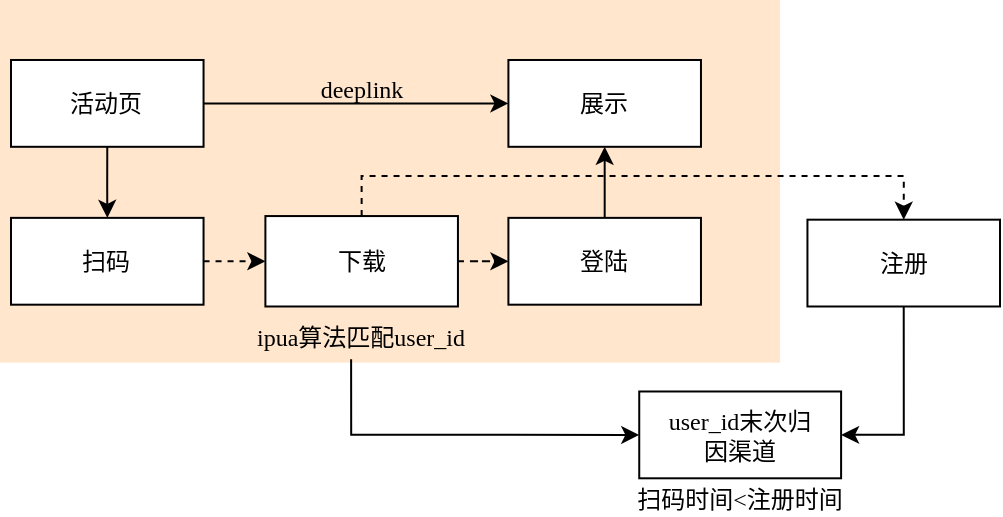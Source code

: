 <mxfile version="21.0.4" type="github">
  <diagram name="第 1 页" id="nfjLG6z6RxA7ImRb_6_W">
    <mxGraphModel dx="1621" dy="515" grid="1" gridSize="10" guides="1" tooltips="1" connect="1" arrows="1" fold="1" page="1" pageScale="1" pageWidth="827" pageHeight="1169" math="0" shadow="0">
      <root>
        <mxCell id="0" />
        <mxCell id="1" parent="0" />
        <mxCell id="Ae2xsXDVZNMWskplE-0U-3" value="" style="group;fontFamily=微软雅黑;" parent="1" connectable="0" vertex="1">
          <mxGeometry x="-86" y="310" width="500" height="170" as="geometry" />
        </mxCell>
        <mxCell id="Ae2xsXDVZNMWskplE-0U-4" value="扫码时间&amp;lt;注册时间" style="text;html=1;strokeColor=none;fillColor=none;align=center;verticalAlign=middle;whiteSpace=wrap;rounded=0;dashed=1;fontSize=12;fontFamily=微软雅黑;" parent="Ae2xsXDVZNMWskplE-0U-3" diagramCategory="general" diagramName="text" vertex="1">
          <mxGeometry x="288.213" y="169.998" width="163.75" as="geometry" />
        </mxCell>
        <mxCell id="Ae2xsXDVZNMWskplE-0U-5" value="" style="rounded=0;whiteSpace=wrap;html=1;dashed=1;fontSize=14;fillColor=#ffe6cc;strokeColor=none;fontFamily=微软雅黑;" parent="Ae2xsXDVZNMWskplE-0U-3" diagramCategory="general" diagramName="Rectangle" vertex="1">
          <mxGeometry y="-80" width="390" height="181.28" as="geometry" />
        </mxCell>
        <mxCell id="wi1eikMVPGR7oDqSvPlh-22" style="edgeStyle=orthogonalEdgeStyle;rounded=0;orthogonalLoop=1;jettySize=auto;html=1;exitX=0.5;exitY=0;exitDx=0;exitDy=0;entryX=0.5;entryY=1;entryDx=0;entryDy=0;" edge="1" parent="Ae2xsXDVZNMWskplE-0U-3" source="Ae2xsXDVZNMWskplE-0U-6" target="wi1eikMVPGR7oDqSvPlh-20">
          <mxGeometry relative="1" as="geometry" />
        </mxCell>
        <mxCell id="Ae2xsXDVZNMWskplE-0U-6" value="登陆" style="rounded=0;whiteSpace=wrap;html=1;fontFamily=微软雅黑;" parent="Ae2xsXDVZNMWskplE-0U-3" diagramCategory="general" diagramName="Rectangle" vertex="1">
          <mxGeometry x="254.204" y="28.936" width="96.274" height="43.404" as="geometry" />
        </mxCell>
        <mxCell id="Ae2xsXDVZNMWskplE-0U-7" style="edgeStyle=orthogonalEdgeStyle;rounded=0;orthogonalLoop=1;jettySize=auto;html=1;entryX=0;entryY=0.5;entryDx=0;entryDy=0;fontSize=14;dashed=1;fontFamily=微软雅黑;" parent="Ae2xsXDVZNMWskplE-0U-3" source="Ae2xsXDVZNMWskplE-0U-8" target="Ae2xsXDVZNMWskplE-0U-6" edge="1">
          <mxGeometry relative="1" as="geometry" />
        </mxCell>
        <mxCell id="Ae2xsXDVZNMWskplE-0U-8" value="下载" style="rounded=0;whiteSpace=wrap;html=1;fontFamily=微软雅黑;" parent="Ae2xsXDVZNMWskplE-0U-3" diagramCategory="general" diagramName="Rectangle" vertex="1">
          <mxGeometry x="132.701" y="28.032" width="96.272" height="45.213" as="geometry" />
        </mxCell>
        <mxCell id="Ae2xsXDVZNMWskplE-0U-9" style="edgeStyle=orthogonalEdgeStyle;rounded=0;orthogonalLoop=1;jettySize=auto;html=1;exitX=1;exitY=0.5;exitDx=0;exitDy=0;entryX=0;entryY=0.5;entryDx=0;entryDy=0;fontSize=14;dashed=1;fontFamily=微软雅黑;" parent="Ae2xsXDVZNMWskplE-0U-3" source="Ae2xsXDVZNMWskplE-0U-10" target="Ae2xsXDVZNMWskplE-0U-8" edge="1">
          <mxGeometry relative="1" as="geometry" />
        </mxCell>
        <mxCell id="Ae2xsXDVZNMWskplE-0U-10" value="扫码" style="rounded=0;whiteSpace=wrap;html=1;fontFamily=微软雅黑;" parent="Ae2xsXDVZNMWskplE-0U-3" diagramCategory="general" diagramName="Rectangle" vertex="1">
          <mxGeometry x="5.498" y="28.936" width="96.274" height="43.404" as="geometry" />
        </mxCell>
        <mxCell id="Ae2xsXDVZNMWskplE-0U-11" value="&lt;font style=&quot;font-size: 12px;&quot;&gt;ipua算法匹配user_id&lt;/font&gt;" style="text;html=1;strokeColor=none;fillColor=none;align=center;verticalAlign=middle;whiteSpace=wrap;rounded=0;dashed=1;fontSize=14;fontFamily=微软雅黑;" parent="Ae2xsXDVZNMWskplE-0U-3" diagramCategory="general" diagramName="text" vertex="1">
          <mxGeometry x="80.434" y="81.925" width="200.816" height="14.465" as="geometry" />
        </mxCell>
        <mxCell id="Ae2xsXDVZNMWskplE-0U-12" value="注册" style="rounded=0;whiteSpace=wrap;html=1;fontFamily=微软雅黑;" parent="Ae2xsXDVZNMWskplE-0U-3" diagramCategory="general" diagramName="Rectangle" vertex="1">
          <mxGeometry x="403.726" y="29.839" width="96.274" height="43.404" as="geometry" />
        </mxCell>
        <mxCell id="Ae2xsXDVZNMWskplE-0U-13" style="edgeStyle=orthogonalEdgeStyle;rounded=0;orthogonalLoop=1;jettySize=auto;html=1;exitX=0.5;exitY=0;exitDx=0;exitDy=0;entryX=0.5;entryY=0;entryDx=0;entryDy=0;fontSize=14;dashed=1;fontFamily=微软雅黑;" parent="Ae2xsXDVZNMWskplE-0U-3" source="Ae2xsXDVZNMWskplE-0U-8" target="Ae2xsXDVZNMWskplE-0U-12" edge="1">
          <mxGeometry relative="1" as="geometry" />
        </mxCell>
        <mxCell id="Ae2xsXDVZNMWskplE-0U-14" value="" style="rounded=0;whiteSpace=wrap;html=1;fontSize=14;fontFamily=微软雅黑;" parent="Ae2xsXDVZNMWskplE-0U-3" diagramCategory="general" diagramName="Rectangle" vertex="1">
          <mxGeometry x="319.622" y="115.745" width="100.932" height="43.404" as="geometry" />
        </mxCell>
        <mxCell id="Ae2xsXDVZNMWskplE-0U-15" style="edgeStyle=orthogonalEdgeStyle;rounded=0;orthogonalLoop=1;jettySize=auto;html=1;entryX=0;entryY=0.5;entryDx=0;entryDy=0;fontSize=14;fontFamily=微软雅黑;" parent="Ae2xsXDVZNMWskplE-0U-3" target="Ae2xsXDVZNMWskplE-0U-14" edge="1">
          <mxGeometry relative="1" as="geometry">
            <mxPoint x="175.556" y="99.655" as="sourcePoint" />
            <Array as="points">
              <mxPoint x="175.556" y="137.759" />
            </Array>
          </mxGeometry>
        </mxCell>
        <mxCell id="Ae2xsXDVZNMWskplE-0U-16" style="edgeStyle=orthogonalEdgeStyle;rounded=0;orthogonalLoop=1;jettySize=auto;html=1;exitX=0.5;exitY=1;exitDx=0;exitDy=0;entryX=1;entryY=0.5;entryDx=0;entryDy=0;fontSize=14;fontFamily=微软雅黑;" parent="Ae2xsXDVZNMWskplE-0U-3" source="Ae2xsXDVZNMWskplE-0U-12" target="Ae2xsXDVZNMWskplE-0U-14" edge="1">
          <mxGeometry relative="1" as="geometry" />
        </mxCell>
        <mxCell id="Ae2xsXDVZNMWskplE-0U-17" value="&lt;font style=&quot;font-size: 12px;&quot;&gt;user_id末次归因渠道&lt;/font&gt;" style="text;html=1;strokeColor=none;fillColor=none;align=center;verticalAlign=middle;whiteSpace=wrap;rounded=0;dashed=1;fontFamily=微软雅黑;" parent="Ae2xsXDVZNMWskplE-0U-3" diagramCategory="general" diagramName="text" vertex="1">
          <mxGeometry x="328.033" y="137.447" width="84.11" as="geometry" />
        </mxCell>
        <mxCell id="wi1eikMVPGR7oDqSvPlh-20" value="展示" style="rounded=0;whiteSpace=wrap;html=1;fontFamily=微软雅黑;" diagramCategory="general" diagramName="Rectangle" vertex="1" parent="Ae2xsXDVZNMWskplE-0U-3">
          <mxGeometry x="254.204" y="-50.004" width="96.274" height="43.404" as="geometry" />
        </mxCell>
        <mxCell id="wi1eikMVPGR7oDqSvPlh-17" style="edgeStyle=orthogonalEdgeStyle;rounded=0;orthogonalLoop=1;jettySize=auto;html=1;exitX=0.5;exitY=1;exitDx=0;exitDy=0;" edge="1" parent="1" source="wi1eikMVPGR7oDqSvPlh-16" target="Ae2xsXDVZNMWskplE-0U-10">
          <mxGeometry relative="1" as="geometry" />
        </mxCell>
        <mxCell id="wi1eikMVPGR7oDqSvPlh-21" style="edgeStyle=orthogonalEdgeStyle;rounded=0;orthogonalLoop=1;jettySize=auto;html=1;exitX=1;exitY=0.5;exitDx=0;exitDy=0;" edge="1" parent="1" source="wi1eikMVPGR7oDqSvPlh-16" target="wi1eikMVPGR7oDqSvPlh-20">
          <mxGeometry relative="1" as="geometry" />
        </mxCell>
        <mxCell id="wi1eikMVPGR7oDqSvPlh-16" value="活动页" style="rounded=0;whiteSpace=wrap;html=1;fontFamily=微软雅黑;" diagramCategory="general" diagramName="Rectangle" vertex="1" parent="1">
          <mxGeometry x="-80.502" y="259.996" width="96.274" height="43.404" as="geometry" />
        </mxCell>
        <mxCell id="wi1eikMVPGR7oDqSvPlh-23" value="&lt;font face=&quot;微软雅黑&quot;&gt;deeplink&lt;/font&gt;" style="text;html=1;strokeColor=none;fillColor=none;align=center;verticalAlign=middle;whiteSpace=wrap;rounded=0;" vertex="1" parent="1">
          <mxGeometry x="64.84" y="260" width="60" height="30" as="geometry" />
        </mxCell>
      </root>
    </mxGraphModel>
  </diagram>
</mxfile>

